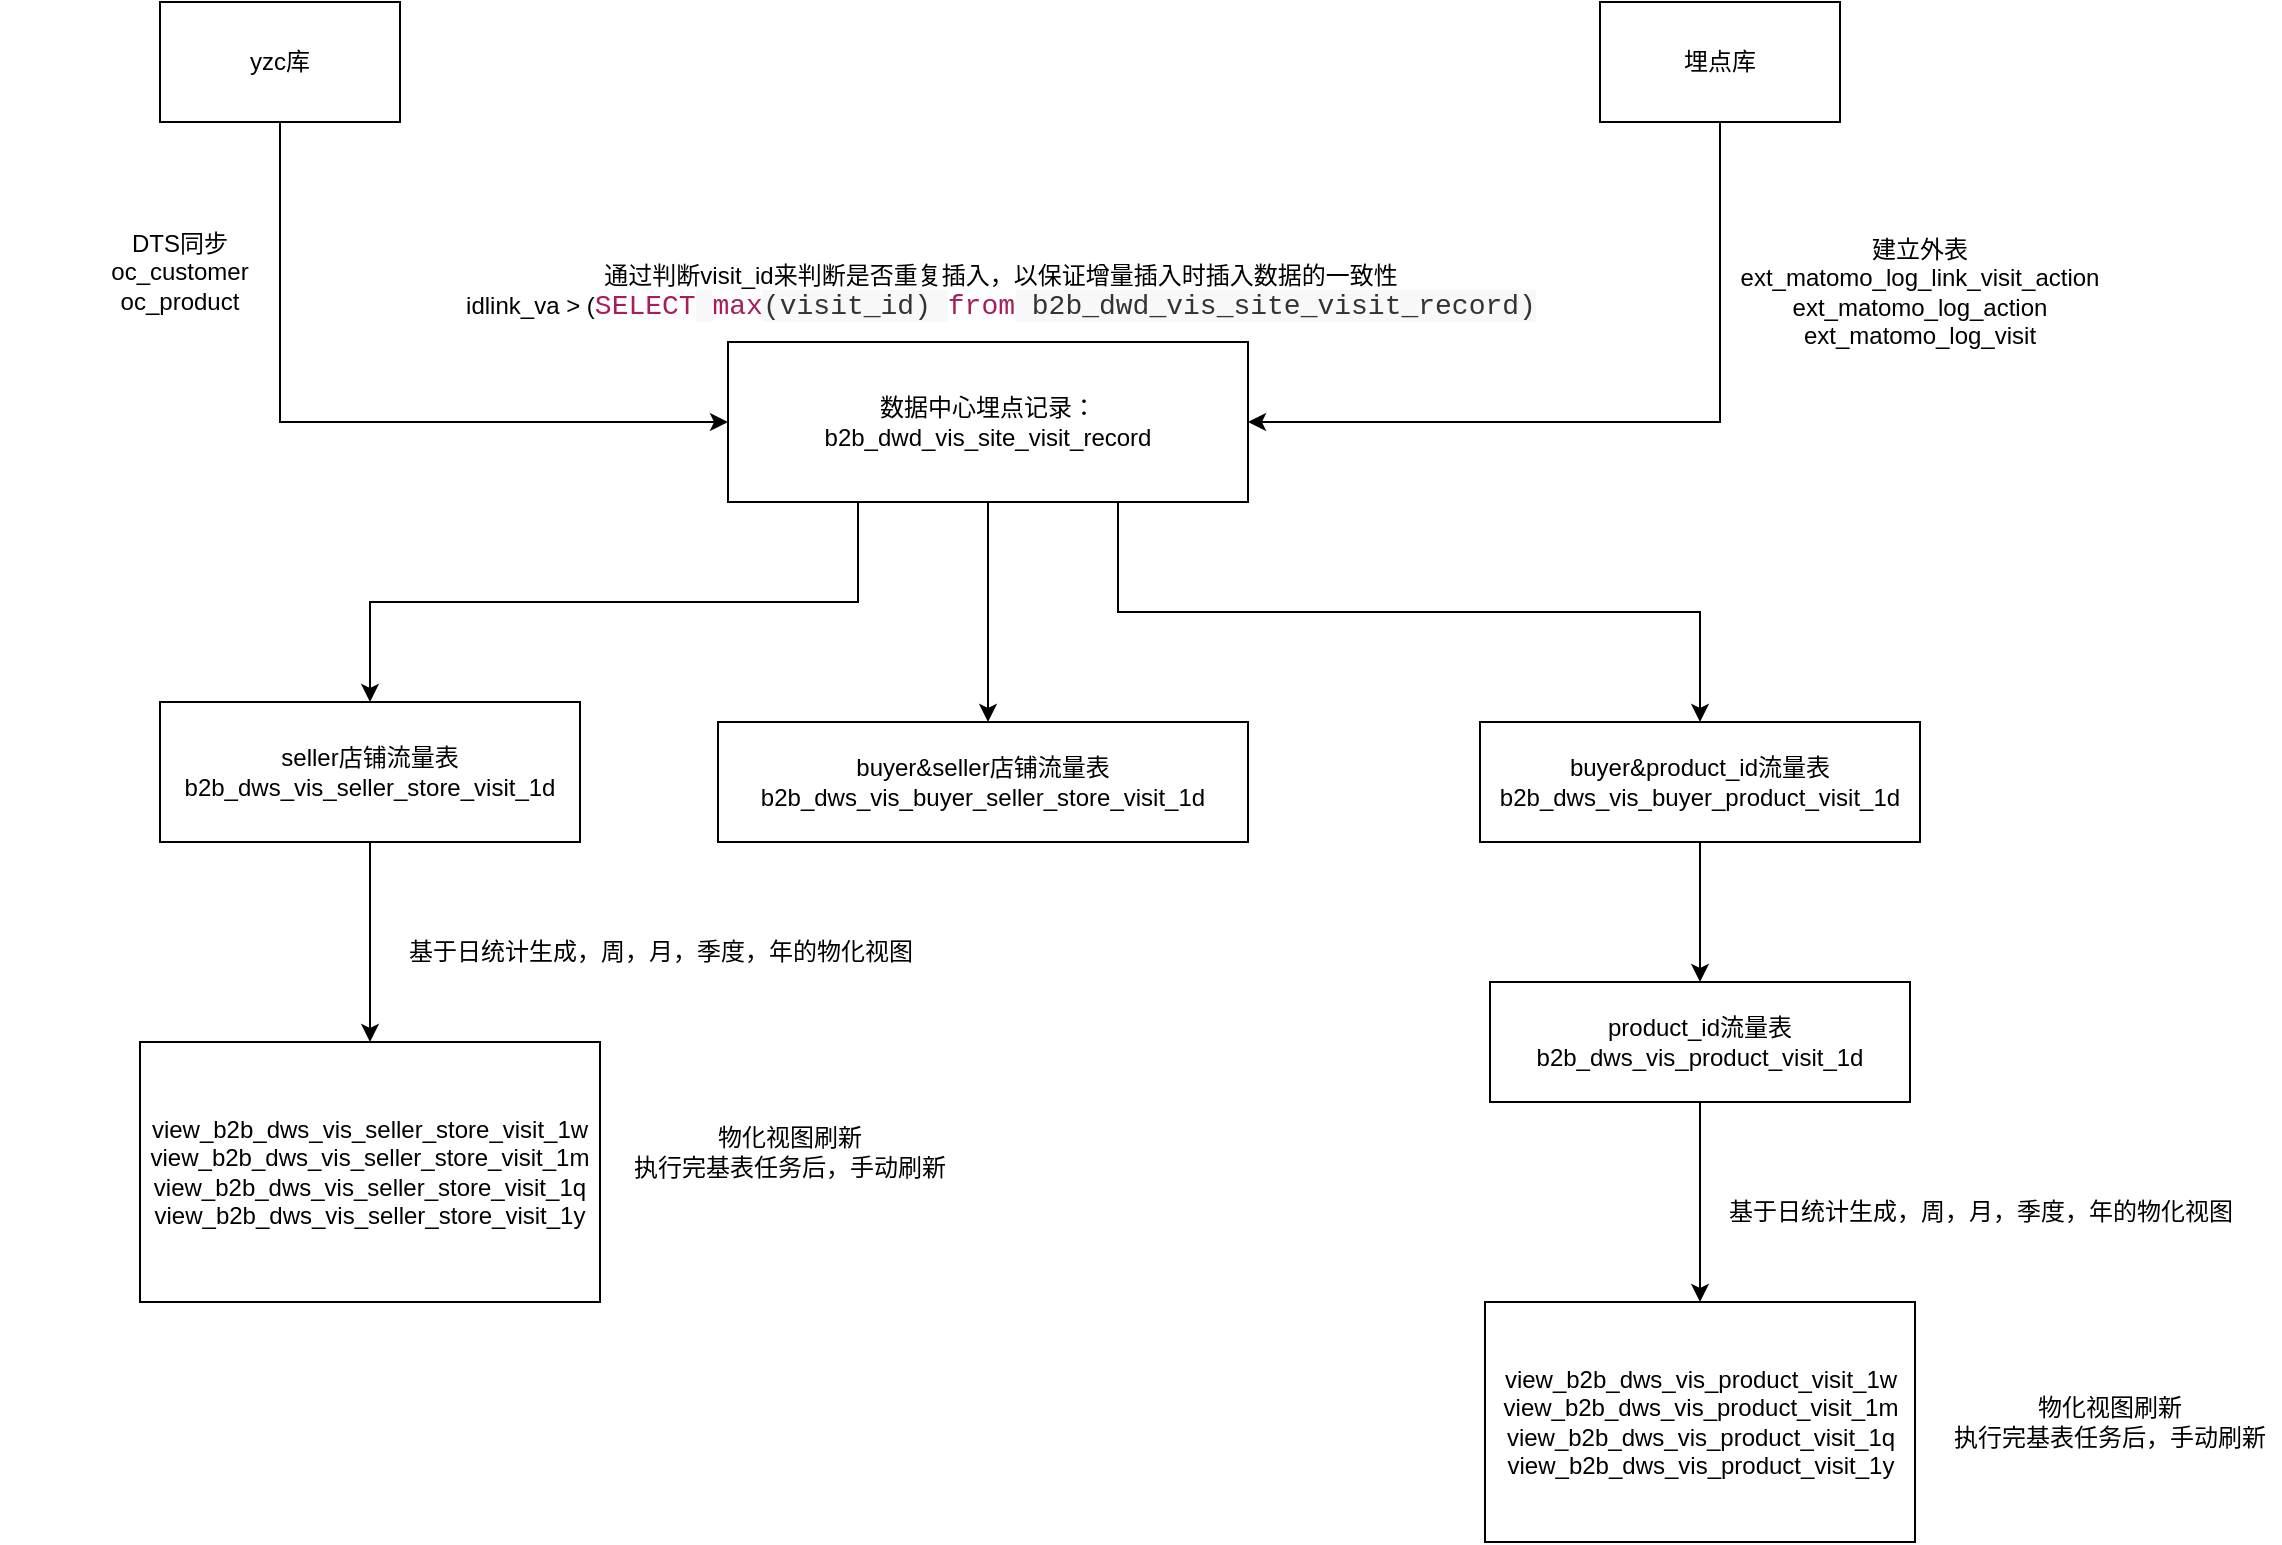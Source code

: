 <mxfile version="22.0.8" type="github">
  <diagram name="第 1 页" id="Nvfa4YNIevCubGbYaG3O">
    <mxGraphModel dx="1426" dy="785" grid="1" gridSize="10" guides="1" tooltips="1" connect="1" arrows="1" fold="1" page="1" pageScale="1" pageWidth="827" pageHeight="1169" math="0" shadow="0">
      <root>
        <mxCell id="0" />
        <mxCell id="1" parent="0" />
        <mxCell id="1pz00MVEpj-N78Dze2-A-20" style="edgeStyle=orthogonalEdgeStyle;rounded=0;orthogonalLoop=1;jettySize=auto;html=1;" edge="1" parent="1" source="1pz00MVEpj-N78Dze2-A-1">
          <mxGeometry relative="1" as="geometry">
            <mxPoint x="544" y="420" as="targetPoint" />
          </mxGeometry>
        </mxCell>
        <mxCell id="1pz00MVEpj-N78Dze2-A-22" style="edgeStyle=orthogonalEdgeStyle;rounded=0;orthogonalLoop=1;jettySize=auto;html=1;exitX=0.25;exitY=1;exitDx=0;exitDy=0;entryX=0.5;entryY=0;entryDx=0;entryDy=0;" edge="1" parent="1" source="1pz00MVEpj-N78Dze2-A-1" target="1pz00MVEpj-N78Dze2-A-21">
          <mxGeometry relative="1" as="geometry" />
        </mxCell>
        <mxCell id="1pz00MVEpj-N78Dze2-A-24" style="edgeStyle=orthogonalEdgeStyle;rounded=0;orthogonalLoop=1;jettySize=auto;html=1;exitX=0.75;exitY=1;exitDx=0;exitDy=0;entryX=0.5;entryY=0;entryDx=0;entryDy=0;" edge="1" parent="1" source="1pz00MVEpj-N78Dze2-A-1" target="1pz00MVEpj-N78Dze2-A-23">
          <mxGeometry relative="1" as="geometry" />
        </mxCell>
        <mxCell id="1pz00MVEpj-N78Dze2-A-1" value="数据中心埋点记录：b2b_dwd_vis_site_visit_record" style="rounded=0;whiteSpace=wrap;html=1;" vertex="1" parent="1">
          <mxGeometry x="414" y="230" width="260" height="80" as="geometry" />
        </mxCell>
        <mxCell id="1pz00MVEpj-N78Dze2-A-14" style="edgeStyle=orthogonalEdgeStyle;rounded=0;orthogonalLoop=1;jettySize=auto;html=1;exitX=0.5;exitY=1;exitDx=0;exitDy=0;entryX=1;entryY=0.5;entryDx=0;entryDy=0;" edge="1" parent="1" source="1pz00MVEpj-N78Dze2-A-2" target="1pz00MVEpj-N78Dze2-A-1">
          <mxGeometry relative="1" as="geometry" />
        </mxCell>
        <mxCell id="1pz00MVEpj-N78Dze2-A-2" value="埋点库" style="rounded=0;whiteSpace=wrap;html=1;" vertex="1" parent="1">
          <mxGeometry x="850" y="60" width="120" height="60" as="geometry" />
        </mxCell>
        <mxCell id="1pz00MVEpj-N78Dze2-A-18" style="edgeStyle=orthogonalEdgeStyle;rounded=0;orthogonalLoop=1;jettySize=auto;html=1;entryX=0;entryY=0.5;entryDx=0;entryDy=0;" edge="1" parent="1" source="1pz00MVEpj-N78Dze2-A-3" target="1pz00MVEpj-N78Dze2-A-1">
          <mxGeometry relative="1" as="geometry">
            <Array as="points">
              <mxPoint x="190" y="270" />
            </Array>
          </mxGeometry>
        </mxCell>
        <mxCell id="1pz00MVEpj-N78Dze2-A-3" value="yzc库" style="rounded=0;whiteSpace=wrap;html=1;" vertex="1" parent="1">
          <mxGeometry x="130" y="60" width="120" height="60" as="geometry" />
        </mxCell>
        <mxCell id="1pz00MVEpj-N78Dze2-A-5" value="DTS同步&lt;br&gt;oc_customer&lt;br&gt;oc_product" style="text;html=1;strokeColor=none;fillColor=none;align=center;verticalAlign=middle;whiteSpace=wrap;rounded=0;" vertex="1" parent="1">
          <mxGeometry x="50" y="170" width="180" height="50" as="geometry" />
        </mxCell>
        <mxCell id="1pz00MVEpj-N78Dze2-A-7" value="建立外表&lt;br&gt;ext_matomo_log_link_visit_action&lt;br&gt;ext_matomo_log_action&lt;br&gt;ext_matomo_log_visit" style="text;html=1;strokeColor=none;fillColor=none;align=center;verticalAlign=middle;whiteSpace=wrap;rounded=0;" vertex="1" parent="1">
          <mxGeometry x="980" y="190" width="60" height="30" as="geometry" />
        </mxCell>
        <mxCell id="1pz00MVEpj-N78Dze2-A-10" value="通过判断visit_id来判断是否重复插入，以保证增量插入时插入数据的一致性&lt;br&gt;idlink_va &amp;gt; (&lt;span style=&quot;box-sizing: border-box; --tw-border-spacing-x: 0; --tw-border-spacing-y: 0; --tw-translate-x: 0; --tw-translate-y: 0; --tw-rotate: 0; --tw-skew-x: 0; --tw-skew-y: 0; --tw-scale-x: 1; --tw-scale-y: 1; --tw-pan-x: ; --tw-pan-y: ; --tw-pinch-zoom: ; --tw-scroll-snap-strictness: proximity; --tw-ordinal: ; --tw-slashed-zero: ; --tw-numeric-figure: ; --tw-numeric-spacing: ; --tw-numeric-fraction: ; --tw-ring-inset: ; --tw-ring-offset-width: 0px; --tw-ring-offset-color: #fff; --tw-ring-color: rgb(59 130 246 / 0.5); --tw-ring-offset-shadow: 0 0 #0000; --tw-ring-shadow: 0 0 #0000; --tw-shadow: 0 0 #0000; --tw-shadow-colored: 0 0 #0000; --tw-blur: ; --tw-brightness: ; --tw-contrast: ; --tw-grayscale: ; --tw-hue-rotate: ; --tw-invert: ; --tw-saturate: ; --tw-sepia: ; --tw-drop-shadow: ; --tw-backdrop-blur: ; --tw-backdrop-brightness: ; --tw-backdrop-contrast: ; --tw-backdrop-grayscale: ; --tw-backdrop-hue-rotate: ; --tw-backdrop-invert: ; --tw-backdrop-opacity: ; --tw-backdrop-saturate: ; --tw-backdrop-sepia: ; -webkit-tap-highlight-color: rgba(0, 0, 0, 0); color: rgb(167, 29, 93); font-family: Consolas, Menlo, Courier, monospace; font-size: 14px; text-align: start;&quot; class=&quot;hljs-keyword&quot;&gt;SELECT&lt;/span&gt;&lt;span style=&quot;color: rgb(51, 51, 51); font-family: Consolas, Menlo, Courier, monospace; font-size: 14px; text-align: start; background-color: rgb(248, 248, 248);&quot;&gt; &lt;/span&gt;&lt;span style=&quot;box-sizing: border-box; --tw-border-spacing-x: 0; --tw-border-spacing-y: 0; --tw-translate-x: 0; --tw-translate-y: 0; --tw-rotate: 0; --tw-skew-x: 0; --tw-skew-y: 0; --tw-scale-x: 1; --tw-scale-y: 1; --tw-pan-x: ; --tw-pan-y: ; --tw-pinch-zoom: ; --tw-scroll-snap-strictness: proximity; --tw-ordinal: ; --tw-slashed-zero: ; --tw-numeric-figure: ; --tw-numeric-spacing: ; --tw-numeric-fraction: ; --tw-ring-inset: ; --tw-ring-offset-width: 0px; --tw-ring-offset-color: #fff; --tw-ring-color: rgb(59 130 246 / 0.5); --tw-ring-offset-shadow: 0 0 #0000; --tw-ring-shadow: 0 0 #0000; --tw-shadow: 0 0 #0000; --tw-shadow-colored: 0 0 #0000; --tw-blur: ; --tw-brightness: ; --tw-contrast: ; --tw-grayscale: ; --tw-hue-rotate: ; --tw-invert: ; --tw-saturate: ; --tw-sepia: ; --tw-drop-shadow: ; --tw-backdrop-blur: ; --tw-backdrop-brightness: ; --tw-backdrop-contrast: ; --tw-backdrop-grayscale: ; --tw-backdrop-hue-rotate: ; --tw-backdrop-invert: ; --tw-backdrop-opacity: ; --tw-backdrop-saturate: ; --tw-backdrop-sepia: ; -webkit-tap-highlight-color: rgba(0, 0, 0, 0); color: rgb(167, 29, 93); font-family: Consolas, Menlo, Courier, monospace; font-size: 14px; text-align: start;&quot; class=&quot;hljs-keyword&quot;&gt;max&lt;/span&gt;&lt;span style=&quot;color: rgb(51, 51, 51); font-family: Consolas, Menlo, Courier, monospace; font-size: 14px; text-align: start; background-color: rgb(248, 248, 248);&quot;&gt;(visit_id) &lt;/span&gt;&lt;span style=&quot;box-sizing: border-box; --tw-border-spacing-x: 0; --tw-border-spacing-y: 0; --tw-translate-x: 0; --tw-translate-y: 0; --tw-rotate: 0; --tw-skew-x: 0; --tw-skew-y: 0; --tw-scale-x: 1; --tw-scale-y: 1; --tw-pan-x: ; --tw-pan-y: ; --tw-pinch-zoom: ; --tw-scroll-snap-strictness: proximity; --tw-ordinal: ; --tw-slashed-zero: ; --tw-numeric-figure: ; --tw-numeric-spacing: ; --tw-numeric-fraction: ; --tw-ring-inset: ; --tw-ring-offset-width: 0px; --tw-ring-offset-color: #fff; --tw-ring-color: rgb(59 130 246 / 0.5); --tw-ring-offset-shadow: 0 0 #0000; --tw-ring-shadow: 0 0 #0000; --tw-shadow: 0 0 #0000; --tw-shadow-colored: 0 0 #0000; --tw-blur: ; --tw-brightness: ; --tw-contrast: ; --tw-grayscale: ; --tw-hue-rotate: ; --tw-invert: ; --tw-saturate: ; --tw-sepia: ; --tw-drop-shadow: ; --tw-backdrop-blur: ; --tw-backdrop-brightness: ; --tw-backdrop-contrast: ; --tw-backdrop-grayscale: ; --tw-backdrop-hue-rotate: ; --tw-backdrop-invert: ; --tw-backdrop-opacity: ; --tw-backdrop-saturate: ; --tw-backdrop-sepia: ; -webkit-tap-highlight-color: rgba(0, 0, 0, 0); color: rgb(167, 29, 93); font-family: Consolas, Menlo, Courier, monospace; font-size: 14px; text-align: start;&quot; class=&quot;hljs-keyword&quot;&gt;from&lt;/span&gt;&lt;span style=&quot;color: rgb(51, 51, 51); font-family: Consolas, Menlo, Courier, monospace; font-size: 14px; text-align: start; background-color: rgb(248, 248, 248);&quot;&gt; b2b_dwd_vis_site_visit_record)&lt;/span&gt;" style="text;html=1;align=center;verticalAlign=middle;resizable=0;points=[];autosize=1;strokeColor=none;fillColor=none;" vertex="1" parent="1">
          <mxGeometry x="290" y="185" width="520" height="40" as="geometry" />
        </mxCell>
        <mxCell id="1pz00MVEpj-N78Dze2-A-11" value="buyer&amp;amp;seller店铺流量表&lt;br&gt;b2b_dws_vis_buyer_seller_store_visit_1d" style="rounded=0;whiteSpace=wrap;html=1;" vertex="1" parent="1">
          <mxGeometry x="409" y="420" width="265" height="60" as="geometry" />
        </mxCell>
        <mxCell id="1pz00MVEpj-N78Dze2-A-34" value="" style="edgeStyle=orthogonalEdgeStyle;rounded=0;orthogonalLoop=1;jettySize=auto;html=1;" edge="1" parent="1" source="1pz00MVEpj-N78Dze2-A-21" target="1pz00MVEpj-N78Dze2-A-32">
          <mxGeometry relative="1" as="geometry" />
        </mxCell>
        <mxCell id="1pz00MVEpj-N78Dze2-A-21" value="seller店铺流量表&lt;br&gt;b2b_dws_vis_seller_store_visit_1d" style="rounded=0;whiteSpace=wrap;html=1;" vertex="1" parent="1">
          <mxGeometry x="130" y="410" width="210" height="70" as="geometry" />
        </mxCell>
        <mxCell id="1pz00MVEpj-N78Dze2-A-28" style="edgeStyle=orthogonalEdgeStyle;rounded=0;orthogonalLoop=1;jettySize=auto;html=1;exitX=0.5;exitY=1;exitDx=0;exitDy=0;" edge="1" parent="1" source="1pz00MVEpj-N78Dze2-A-23" target="1pz00MVEpj-N78Dze2-A-25">
          <mxGeometry relative="1" as="geometry" />
        </mxCell>
        <mxCell id="1pz00MVEpj-N78Dze2-A-23" value="buyer&amp;amp;product_id流量表&lt;br&gt;b2b_dws_vis_buyer_product_visit_1d" style="rounded=0;whiteSpace=wrap;html=1;" vertex="1" parent="1">
          <mxGeometry x="790" y="420" width="220" height="60" as="geometry" />
        </mxCell>
        <mxCell id="1pz00MVEpj-N78Dze2-A-30" style="edgeStyle=orthogonalEdgeStyle;rounded=0;orthogonalLoop=1;jettySize=auto;html=1;entryX=0.5;entryY=0;entryDx=0;entryDy=0;" edge="1" parent="1" source="1pz00MVEpj-N78Dze2-A-25" target="1pz00MVEpj-N78Dze2-A-29">
          <mxGeometry relative="1" as="geometry" />
        </mxCell>
        <mxCell id="1pz00MVEpj-N78Dze2-A-25" value="product_id流量表&lt;br&gt;b2b_dws_vis_product_visit_1d" style="rounded=0;whiteSpace=wrap;html=1;" vertex="1" parent="1">
          <mxGeometry x="795" y="550" width="210" height="60" as="geometry" />
        </mxCell>
        <mxCell id="1pz00MVEpj-N78Dze2-A-29" value="view_b2b_dws_vis_product_visit_1w&lt;br&gt;view_b2b_dws_vis_product_visit_1m&lt;br&gt;view_b2b_dws_vis_product_visit_1q&lt;br&gt;view_b2b_dws_vis_product_visit_1y" style="rounded=0;whiteSpace=wrap;html=1;" vertex="1" parent="1">
          <mxGeometry x="792.5" y="710" width="215" height="120" as="geometry" />
        </mxCell>
        <mxCell id="1pz00MVEpj-N78Dze2-A-31" value="基于日统计生成，周，月，季度，年的物化视图" style="text;html=1;align=center;verticalAlign=middle;resizable=0;points=[];autosize=1;strokeColor=none;fillColor=none;" vertex="1" parent="1">
          <mxGeometry x="900" y="650" width="280" height="30" as="geometry" />
        </mxCell>
        <mxCell id="1pz00MVEpj-N78Dze2-A-32" value="view_b2b_dws_vis_seller_store_visit_1w&lt;br&gt;view_b2b_dws_vis_seller_store_visit_1m&lt;br&gt;view_b2b_dws_vis_seller_store_visit_1q&lt;br&gt;view_b2b_dws_vis_seller_store_visit_1y" style="rounded=0;whiteSpace=wrap;html=1;" vertex="1" parent="1">
          <mxGeometry x="120" y="580" width="230" height="130" as="geometry" />
        </mxCell>
        <mxCell id="1pz00MVEpj-N78Dze2-A-35" value="基于日统计生成，周，月，季度，年的物化视图" style="text;html=1;align=center;verticalAlign=middle;resizable=0;points=[];autosize=1;strokeColor=none;fillColor=none;" vertex="1" parent="1">
          <mxGeometry x="240" y="520" width="280" height="30" as="geometry" />
        </mxCell>
        <mxCell id="1pz00MVEpj-N78Dze2-A-36" value="物化视图刷新&lt;br&gt;执行完基表任务后，手动刷新" style="text;html=1;strokeColor=none;fillColor=none;align=center;verticalAlign=middle;whiteSpace=wrap;rounded=0;" vertex="1" parent="1">
          <mxGeometry x="360" y="610" width="170" height="50" as="geometry" />
        </mxCell>
        <mxCell id="1pz00MVEpj-N78Dze2-A-37" value="物化视图刷新&lt;br&gt;执行完基表任务后，手动刷新" style="text;html=1;strokeColor=none;fillColor=none;align=center;verticalAlign=middle;whiteSpace=wrap;rounded=0;" vertex="1" parent="1">
          <mxGeometry x="1020" y="745" width="170" height="50" as="geometry" />
        </mxCell>
      </root>
    </mxGraphModel>
  </diagram>
</mxfile>
